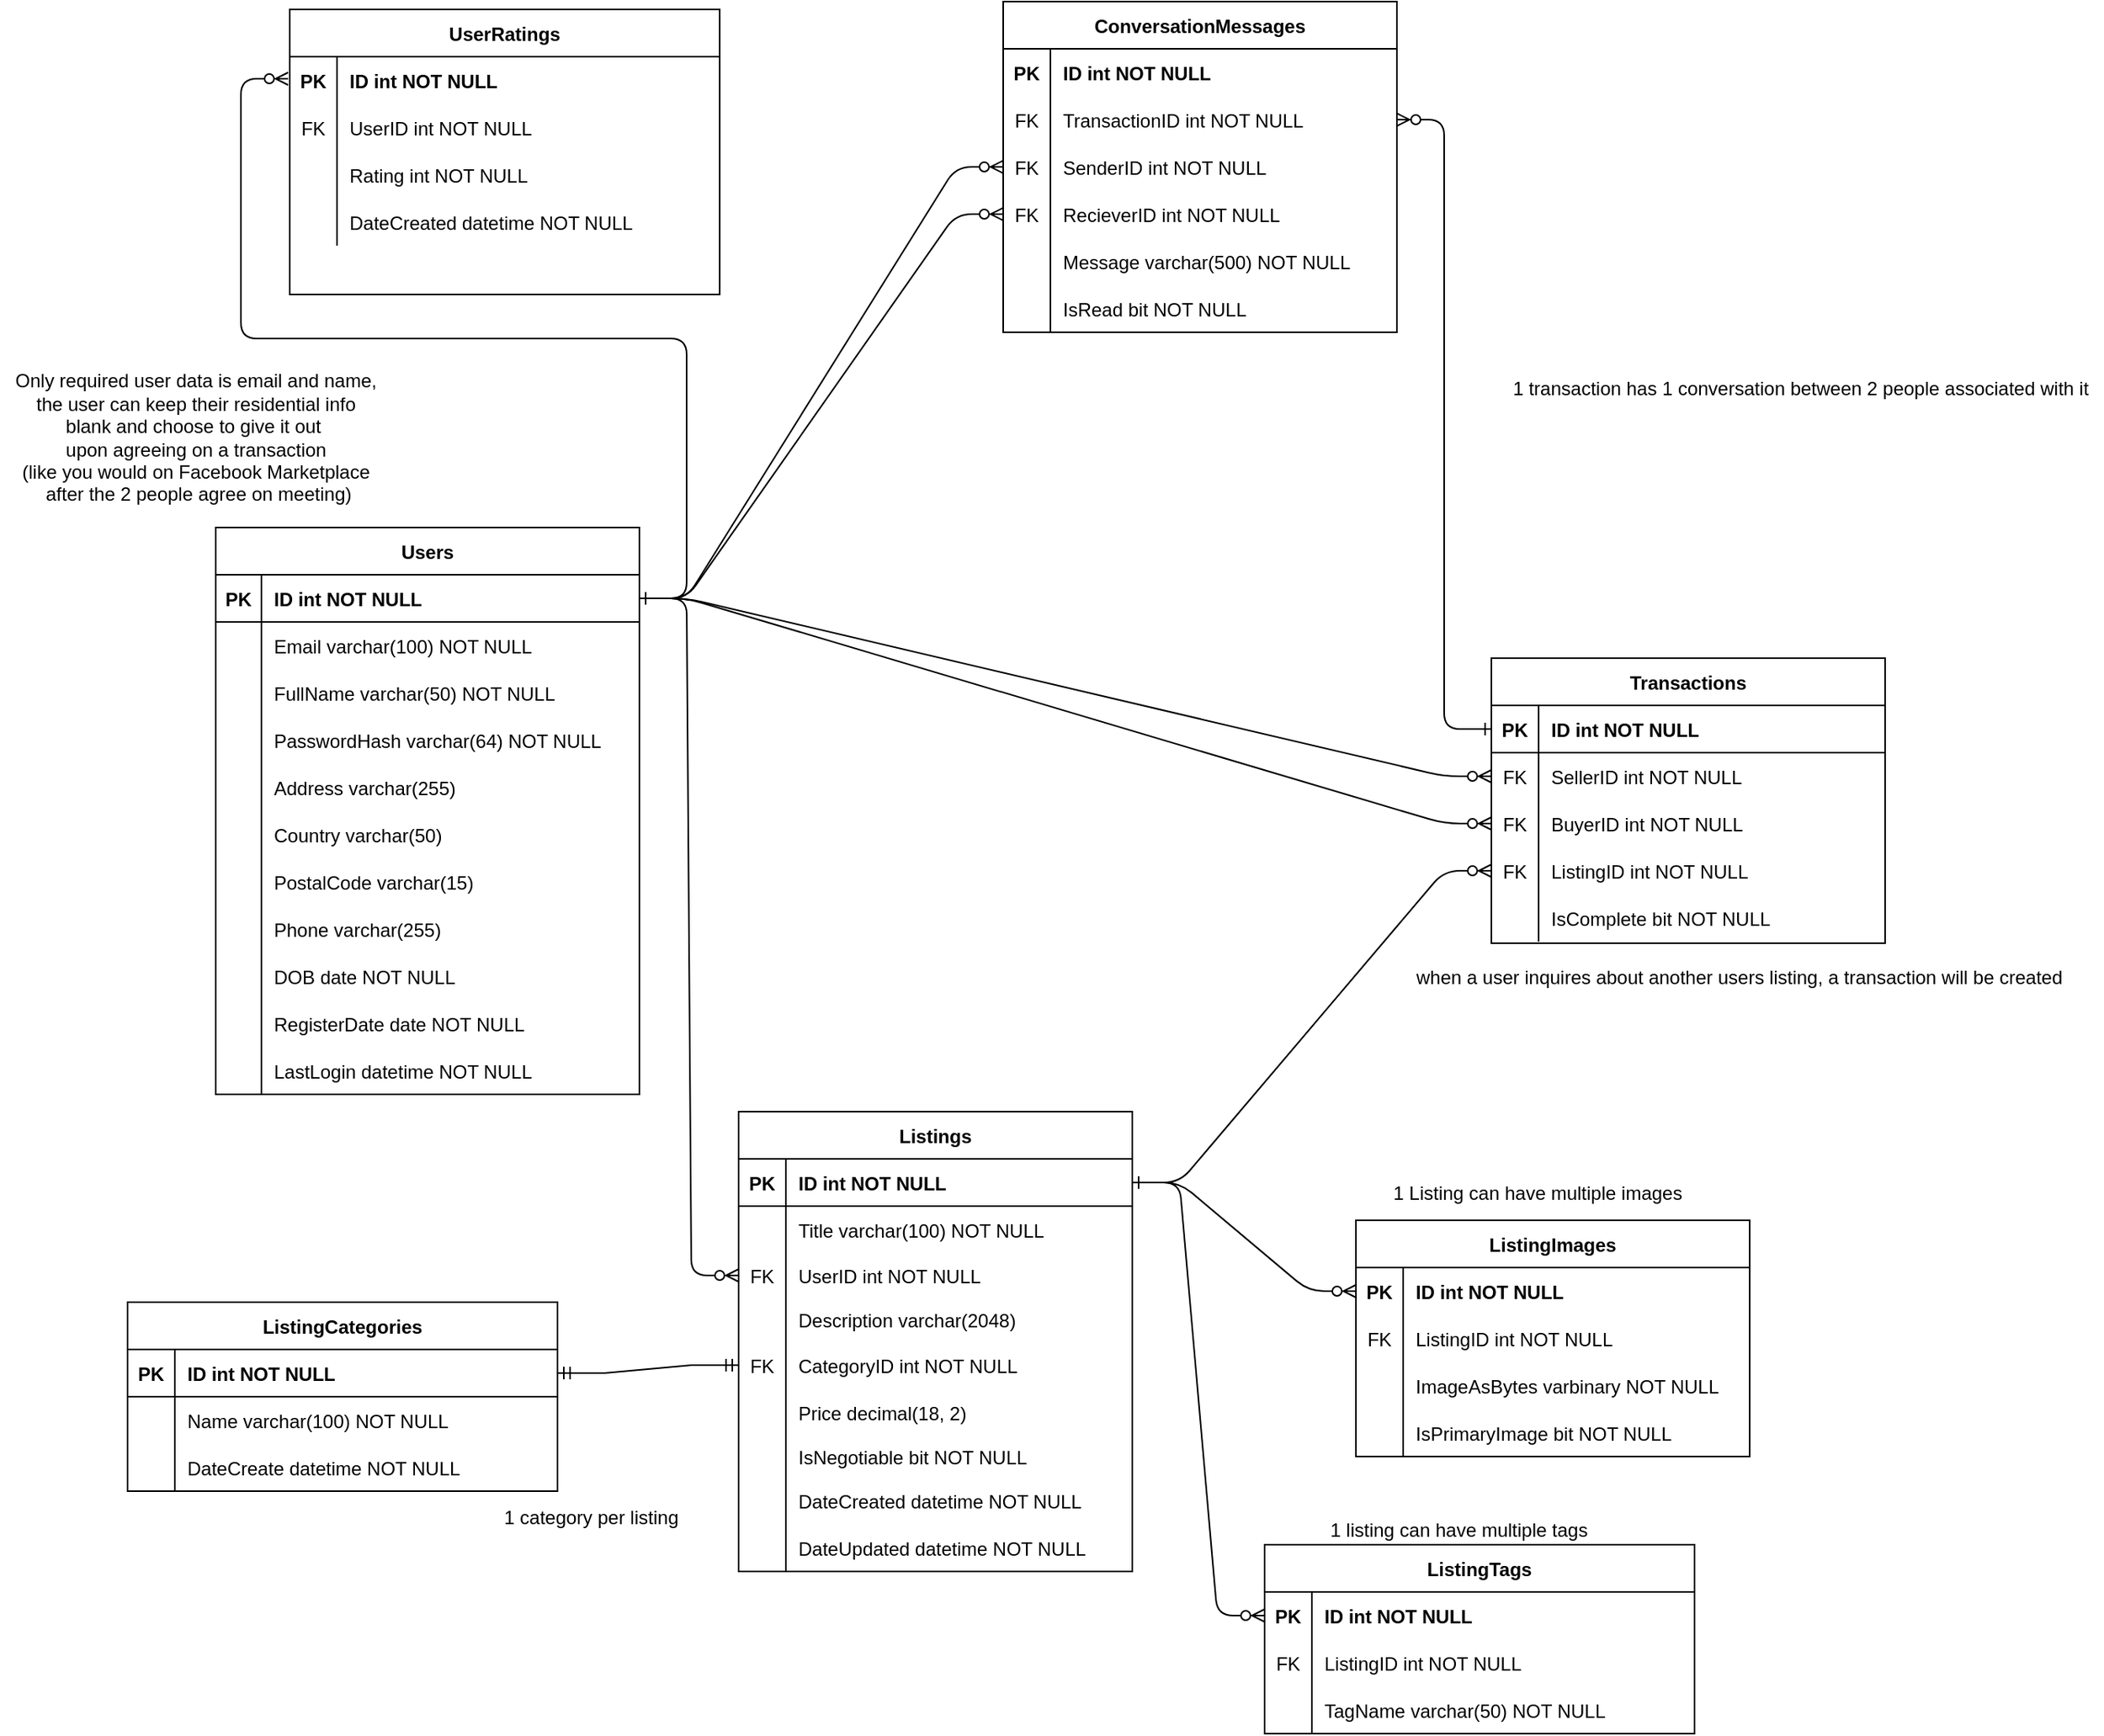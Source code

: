 <mxfile version="21.1.1" type="device">
  <diagram id="R2lEEEUBdFMjLlhIrx00" name="Page-1">
    <mxGraphModel dx="1674" dy="764" grid="0" gridSize="10" guides="1" tooltips="1" connect="1" arrows="1" fold="1" page="1" pageScale="1" pageWidth="850" pageHeight="1100" math="0" shadow="0" extFonts="Permanent Marker^https://fonts.googleapis.com/css?family=Permanent+Marker">
      <root>
        <mxCell id="0" />
        <mxCell id="1" parent="0" />
        <mxCell id="C-vyLk0tnHw3VtMMgP7b-1" value="" style="edgeStyle=entityRelationEdgeStyle;endArrow=ERzeroToMany;startArrow=ERone;endFill=1;startFill=0;" parent="1" source="C-vyLk0tnHw3VtMMgP7b-24" target="C-vyLk0tnHw3VtMMgP7b-6" edge="1">
          <mxGeometry width="100" height="100" relative="1" as="geometry">
            <mxPoint x="504" y="1037" as="sourcePoint" />
            <mxPoint x="604" y="937" as="targetPoint" />
          </mxGeometry>
        </mxCell>
        <mxCell id="C-vyLk0tnHw3VtMMgP7b-2" value="Transactions" style="shape=table;startSize=30;container=1;collapsible=1;childLayout=tableLayout;fixedRows=1;rowLines=0;fontStyle=1;align=center;resizeLast=1;" parent="1" vertex="1">
          <mxGeometry x="969" y="464" width="250" height="181" as="geometry" />
        </mxCell>
        <mxCell id="C-vyLk0tnHw3VtMMgP7b-3" value="" style="shape=partialRectangle;collapsible=0;dropTarget=0;pointerEvents=0;fillColor=none;points=[[0,0.5],[1,0.5]];portConstraint=eastwest;top=0;left=0;right=0;bottom=1;" parent="C-vyLk0tnHw3VtMMgP7b-2" vertex="1">
          <mxGeometry y="30" width="250" height="30" as="geometry" />
        </mxCell>
        <mxCell id="C-vyLk0tnHw3VtMMgP7b-4" value="PK" style="shape=partialRectangle;overflow=hidden;connectable=0;fillColor=none;top=0;left=0;bottom=0;right=0;fontStyle=1;" parent="C-vyLk0tnHw3VtMMgP7b-3" vertex="1">
          <mxGeometry width="30" height="30" as="geometry">
            <mxRectangle width="30" height="30" as="alternateBounds" />
          </mxGeometry>
        </mxCell>
        <mxCell id="C-vyLk0tnHw3VtMMgP7b-5" value="ID int NOT NULL " style="shape=partialRectangle;overflow=hidden;connectable=0;fillColor=none;top=0;left=0;bottom=0;right=0;align=left;spacingLeft=6;fontStyle=1;" parent="C-vyLk0tnHw3VtMMgP7b-3" vertex="1">
          <mxGeometry x="30" width="220" height="30" as="geometry">
            <mxRectangle width="220" height="30" as="alternateBounds" />
          </mxGeometry>
        </mxCell>
        <mxCell id="C-vyLk0tnHw3VtMMgP7b-6" value="" style="shape=partialRectangle;collapsible=0;dropTarget=0;pointerEvents=0;fillColor=none;points=[[0,0.5],[1,0.5]];portConstraint=eastwest;top=0;left=0;right=0;bottom=0;" parent="C-vyLk0tnHw3VtMMgP7b-2" vertex="1">
          <mxGeometry y="60" width="250" height="30" as="geometry" />
        </mxCell>
        <mxCell id="C-vyLk0tnHw3VtMMgP7b-7" value="FK" style="shape=partialRectangle;overflow=hidden;connectable=0;fillColor=none;top=0;left=0;bottom=0;right=0;" parent="C-vyLk0tnHw3VtMMgP7b-6" vertex="1">
          <mxGeometry width="30" height="30" as="geometry">
            <mxRectangle width="30" height="30" as="alternateBounds" />
          </mxGeometry>
        </mxCell>
        <mxCell id="C-vyLk0tnHw3VtMMgP7b-8" value="SellerID int NOT NULL" style="shape=partialRectangle;overflow=hidden;connectable=0;fillColor=none;top=0;left=0;bottom=0;right=0;align=left;spacingLeft=6;" parent="C-vyLk0tnHw3VtMMgP7b-6" vertex="1">
          <mxGeometry x="30" width="220" height="30" as="geometry">
            <mxRectangle width="220" height="30" as="alternateBounds" />
          </mxGeometry>
        </mxCell>
        <mxCell id="-Kpry1wdN5biu7CO5pH0-50" value="" style="shape=partialRectangle;collapsible=0;dropTarget=0;pointerEvents=0;fillColor=none;points=[[0,0.5],[1,0.5]];portConstraint=eastwest;top=0;left=0;right=0;bottom=0;" parent="C-vyLk0tnHw3VtMMgP7b-2" vertex="1">
          <mxGeometry y="90" width="250" height="30" as="geometry" />
        </mxCell>
        <mxCell id="-Kpry1wdN5biu7CO5pH0-51" value="FK" style="shape=partialRectangle;overflow=hidden;connectable=0;fillColor=none;top=0;left=0;bottom=0;right=0;" parent="-Kpry1wdN5biu7CO5pH0-50" vertex="1">
          <mxGeometry width="30" height="30" as="geometry">
            <mxRectangle width="30" height="30" as="alternateBounds" />
          </mxGeometry>
        </mxCell>
        <mxCell id="-Kpry1wdN5biu7CO5pH0-52" value="BuyerID int NOT NULL" style="shape=partialRectangle;overflow=hidden;connectable=0;fillColor=none;top=0;left=0;bottom=0;right=0;align=left;spacingLeft=6;" parent="-Kpry1wdN5biu7CO5pH0-50" vertex="1">
          <mxGeometry x="30" width="220" height="30" as="geometry">
            <mxRectangle width="220" height="30" as="alternateBounds" />
          </mxGeometry>
        </mxCell>
        <mxCell id="C-vyLk0tnHw3VtMMgP7b-9" value="" style="shape=partialRectangle;collapsible=0;dropTarget=0;pointerEvents=0;fillColor=none;points=[[0,0.5],[1,0.5]];portConstraint=eastwest;top=0;left=0;right=0;bottom=0;" parent="C-vyLk0tnHw3VtMMgP7b-2" vertex="1">
          <mxGeometry y="120" width="250" height="30" as="geometry" />
        </mxCell>
        <mxCell id="C-vyLk0tnHw3VtMMgP7b-10" value="FK" style="shape=partialRectangle;overflow=hidden;connectable=0;fillColor=none;top=0;left=0;bottom=0;right=0;" parent="C-vyLk0tnHw3VtMMgP7b-9" vertex="1">
          <mxGeometry width="30" height="30" as="geometry">
            <mxRectangle width="30" height="30" as="alternateBounds" />
          </mxGeometry>
        </mxCell>
        <mxCell id="C-vyLk0tnHw3VtMMgP7b-11" value="ListingID int NOT NULL" style="shape=partialRectangle;overflow=hidden;connectable=0;fillColor=none;top=0;left=0;bottom=0;right=0;align=left;spacingLeft=6;" parent="C-vyLk0tnHw3VtMMgP7b-9" vertex="1">
          <mxGeometry x="30" width="220" height="30" as="geometry">
            <mxRectangle width="220" height="30" as="alternateBounds" />
          </mxGeometry>
        </mxCell>
        <mxCell id="-Kpry1wdN5biu7CO5pH0-56" value="" style="shape=partialRectangle;collapsible=0;dropTarget=0;pointerEvents=0;fillColor=none;points=[[0,0.5],[1,0.5]];portConstraint=eastwest;top=0;left=0;right=0;bottom=0;" parent="C-vyLk0tnHw3VtMMgP7b-2" vertex="1">
          <mxGeometry y="150" width="250" height="30" as="geometry" />
        </mxCell>
        <mxCell id="-Kpry1wdN5biu7CO5pH0-57" value="" style="shape=partialRectangle;overflow=hidden;connectable=0;fillColor=none;top=0;left=0;bottom=0;right=0;" parent="-Kpry1wdN5biu7CO5pH0-56" vertex="1">
          <mxGeometry width="30" height="30" as="geometry">
            <mxRectangle width="30" height="30" as="alternateBounds" />
          </mxGeometry>
        </mxCell>
        <mxCell id="-Kpry1wdN5biu7CO5pH0-58" value="IsComplete bit NOT NULL" style="shape=partialRectangle;overflow=hidden;connectable=0;fillColor=none;top=0;left=0;bottom=0;right=0;align=left;spacingLeft=6;" parent="-Kpry1wdN5biu7CO5pH0-56" vertex="1">
          <mxGeometry x="30" width="220" height="30" as="geometry">
            <mxRectangle width="220" height="30" as="alternateBounds" />
          </mxGeometry>
        </mxCell>
        <mxCell id="C-vyLk0tnHw3VtMMgP7b-13" value="Listings" style="shape=table;startSize=30;container=1;collapsible=1;childLayout=tableLayout;fixedRows=1;rowLines=0;fontStyle=1;align=center;resizeLast=1;" parent="1" vertex="1">
          <mxGeometry x="491" y="752" width="250" height="292" as="geometry" />
        </mxCell>
        <mxCell id="C-vyLk0tnHw3VtMMgP7b-14" value="" style="shape=partialRectangle;collapsible=0;dropTarget=0;pointerEvents=0;fillColor=none;points=[[0,0.5],[1,0.5]];portConstraint=eastwest;top=0;left=0;right=0;bottom=1;" parent="C-vyLk0tnHw3VtMMgP7b-13" vertex="1">
          <mxGeometry y="30" width="250" height="30" as="geometry" />
        </mxCell>
        <mxCell id="C-vyLk0tnHw3VtMMgP7b-15" value="PK" style="shape=partialRectangle;overflow=hidden;connectable=0;fillColor=none;top=0;left=0;bottom=0;right=0;fontStyle=1;" parent="C-vyLk0tnHw3VtMMgP7b-14" vertex="1">
          <mxGeometry width="30" height="30" as="geometry">
            <mxRectangle width="30" height="30" as="alternateBounds" />
          </mxGeometry>
        </mxCell>
        <mxCell id="C-vyLk0tnHw3VtMMgP7b-16" value="ID int NOT NULL" style="shape=partialRectangle;overflow=hidden;connectable=0;fillColor=none;top=0;left=0;bottom=0;right=0;align=left;spacingLeft=6;fontStyle=1;" parent="C-vyLk0tnHw3VtMMgP7b-14" vertex="1">
          <mxGeometry x="30" width="220" height="30" as="geometry">
            <mxRectangle width="220" height="30" as="alternateBounds" />
          </mxGeometry>
        </mxCell>
        <mxCell id="C-vyLk0tnHw3VtMMgP7b-17" value="" style="shape=partialRectangle;collapsible=0;dropTarget=0;pointerEvents=0;fillColor=none;points=[[0,0.5],[1,0.5]];portConstraint=eastwest;top=0;left=0;right=0;bottom=0;" parent="C-vyLk0tnHw3VtMMgP7b-13" vertex="1">
          <mxGeometry y="60" width="250" height="30" as="geometry" />
        </mxCell>
        <mxCell id="C-vyLk0tnHw3VtMMgP7b-18" value="" style="shape=partialRectangle;overflow=hidden;connectable=0;fillColor=none;top=0;left=0;bottom=0;right=0;" parent="C-vyLk0tnHw3VtMMgP7b-17" vertex="1">
          <mxGeometry width="30" height="30" as="geometry">
            <mxRectangle width="30" height="30" as="alternateBounds" />
          </mxGeometry>
        </mxCell>
        <mxCell id="C-vyLk0tnHw3VtMMgP7b-19" value="Title varchar(100) NOT NULL" style="shape=partialRectangle;overflow=hidden;connectable=0;fillColor=none;top=0;left=0;bottom=0;right=0;align=left;spacingLeft=6;" parent="C-vyLk0tnHw3VtMMgP7b-17" vertex="1">
          <mxGeometry x="30" width="220" height="30" as="geometry">
            <mxRectangle width="220" height="30" as="alternateBounds" />
          </mxGeometry>
        </mxCell>
        <mxCell id="-Kpry1wdN5biu7CO5pH0-148" value="" style="shape=partialRectangle;collapsible=0;dropTarget=0;pointerEvents=0;fillColor=none;points=[[0,0.5],[1,0.5]];portConstraint=eastwest;top=0;left=0;right=0;bottom=0;" parent="C-vyLk0tnHw3VtMMgP7b-13" vertex="1">
          <mxGeometry y="90" width="250" height="28" as="geometry" />
        </mxCell>
        <mxCell id="-Kpry1wdN5biu7CO5pH0-149" value="FK" style="shape=partialRectangle;overflow=hidden;connectable=0;fillColor=none;top=0;left=0;bottom=0;right=0;" parent="-Kpry1wdN5biu7CO5pH0-148" vertex="1">
          <mxGeometry width="30" height="28" as="geometry">
            <mxRectangle width="30" height="28" as="alternateBounds" />
          </mxGeometry>
        </mxCell>
        <mxCell id="-Kpry1wdN5biu7CO5pH0-150" value="UserID int NOT NULL" style="shape=partialRectangle;overflow=hidden;connectable=0;fillColor=none;top=0;left=0;bottom=0;right=0;align=left;spacingLeft=6;" parent="-Kpry1wdN5biu7CO5pH0-148" vertex="1">
          <mxGeometry x="30" width="220" height="28" as="geometry">
            <mxRectangle width="220" height="28" as="alternateBounds" />
          </mxGeometry>
        </mxCell>
        <mxCell id="C-vyLk0tnHw3VtMMgP7b-20" value="" style="shape=partialRectangle;collapsible=0;dropTarget=0;pointerEvents=0;fillColor=none;points=[[0,0.5],[1,0.5]];portConstraint=eastwest;top=0;left=0;right=0;bottom=0;" parent="C-vyLk0tnHw3VtMMgP7b-13" vertex="1">
          <mxGeometry y="118" width="250" height="28" as="geometry" />
        </mxCell>
        <mxCell id="C-vyLk0tnHw3VtMMgP7b-21" value="" style="shape=partialRectangle;overflow=hidden;connectable=0;fillColor=none;top=0;left=0;bottom=0;right=0;" parent="C-vyLk0tnHw3VtMMgP7b-20" vertex="1">
          <mxGeometry width="30" height="28" as="geometry">
            <mxRectangle width="30" height="28" as="alternateBounds" />
          </mxGeometry>
        </mxCell>
        <mxCell id="C-vyLk0tnHw3VtMMgP7b-22" value="Description varchar(2048) " style="shape=partialRectangle;overflow=hidden;connectable=0;fillColor=none;top=0;left=0;bottom=0;right=0;align=left;spacingLeft=6;" parent="C-vyLk0tnHw3VtMMgP7b-20" vertex="1">
          <mxGeometry x="30" width="220" height="28" as="geometry">
            <mxRectangle width="220" height="28" as="alternateBounds" />
          </mxGeometry>
        </mxCell>
        <mxCell id="-Kpry1wdN5biu7CO5pH0-116" value="" style="shape=partialRectangle;collapsible=0;dropTarget=0;pointerEvents=0;fillColor=none;points=[[0,0.5],[1,0.5]];portConstraint=eastwest;top=0;left=0;right=0;bottom=0;" parent="C-vyLk0tnHw3VtMMgP7b-13" vertex="1">
          <mxGeometry y="146" width="250" height="30" as="geometry" />
        </mxCell>
        <mxCell id="-Kpry1wdN5biu7CO5pH0-117" value="FK" style="shape=partialRectangle;overflow=hidden;connectable=0;fillColor=none;top=0;left=0;bottom=0;right=0;" parent="-Kpry1wdN5biu7CO5pH0-116" vertex="1">
          <mxGeometry width="30" height="30" as="geometry">
            <mxRectangle width="30" height="30" as="alternateBounds" />
          </mxGeometry>
        </mxCell>
        <mxCell id="-Kpry1wdN5biu7CO5pH0-118" value="CategoryID int NOT NULL" style="shape=partialRectangle;overflow=hidden;connectable=0;fillColor=none;top=0;left=0;bottom=0;right=0;align=left;spacingLeft=6;" parent="-Kpry1wdN5biu7CO5pH0-116" vertex="1">
          <mxGeometry x="30" width="220" height="30" as="geometry">
            <mxRectangle width="220" height="30" as="alternateBounds" />
          </mxGeometry>
        </mxCell>
        <mxCell id="-Kpry1wdN5biu7CO5pH0-136" value="" style="shape=partialRectangle;collapsible=0;dropTarget=0;pointerEvents=0;fillColor=none;points=[[0,0.5],[1,0.5]];portConstraint=eastwest;top=0;left=0;right=0;bottom=0;" parent="C-vyLk0tnHw3VtMMgP7b-13" vertex="1">
          <mxGeometry y="176" width="250" height="30" as="geometry" />
        </mxCell>
        <mxCell id="-Kpry1wdN5biu7CO5pH0-137" value="" style="shape=partialRectangle;overflow=hidden;connectable=0;fillColor=none;top=0;left=0;bottom=0;right=0;" parent="-Kpry1wdN5biu7CO5pH0-136" vertex="1">
          <mxGeometry width="30" height="30" as="geometry">
            <mxRectangle width="30" height="30" as="alternateBounds" />
          </mxGeometry>
        </mxCell>
        <mxCell id="-Kpry1wdN5biu7CO5pH0-138" value="Price decimal(18, 2)" style="shape=partialRectangle;overflow=hidden;connectable=0;fillColor=none;top=0;left=0;bottom=0;right=0;align=left;spacingLeft=6;" parent="-Kpry1wdN5biu7CO5pH0-136" vertex="1">
          <mxGeometry x="30" width="220" height="30" as="geometry">
            <mxRectangle width="220" height="30" as="alternateBounds" />
          </mxGeometry>
        </mxCell>
        <mxCell id="-Kpry1wdN5biu7CO5pH0-139" value="" style="shape=partialRectangle;collapsible=0;dropTarget=0;pointerEvents=0;fillColor=none;points=[[0,0.5],[1,0.5]];portConstraint=eastwest;top=0;left=0;right=0;bottom=0;" parent="C-vyLk0tnHw3VtMMgP7b-13" vertex="1">
          <mxGeometry y="206" width="250" height="26" as="geometry" />
        </mxCell>
        <mxCell id="-Kpry1wdN5biu7CO5pH0-140" value="" style="shape=partialRectangle;overflow=hidden;connectable=0;fillColor=none;top=0;left=0;bottom=0;right=0;" parent="-Kpry1wdN5biu7CO5pH0-139" vertex="1">
          <mxGeometry width="30" height="26" as="geometry">
            <mxRectangle width="30" height="26" as="alternateBounds" />
          </mxGeometry>
        </mxCell>
        <mxCell id="-Kpry1wdN5biu7CO5pH0-141" value="IsNegotiable bit NOT NULL" style="shape=partialRectangle;overflow=hidden;connectable=0;fillColor=none;top=0;left=0;bottom=0;right=0;align=left;spacingLeft=6;" parent="-Kpry1wdN5biu7CO5pH0-139" vertex="1">
          <mxGeometry x="30" width="220" height="26" as="geometry">
            <mxRectangle width="220" height="26" as="alternateBounds" />
          </mxGeometry>
        </mxCell>
        <mxCell id="-Kpry1wdN5biu7CO5pH0-142" value="" style="shape=partialRectangle;collapsible=0;dropTarget=0;pointerEvents=0;fillColor=none;points=[[0,0.5],[1,0.5]];portConstraint=eastwest;top=0;left=0;right=0;bottom=0;" parent="C-vyLk0tnHw3VtMMgP7b-13" vertex="1">
          <mxGeometry y="232" width="250" height="30" as="geometry" />
        </mxCell>
        <mxCell id="-Kpry1wdN5biu7CO5pH0-143" value="" style="shape=partialRectangle;overflow=hidden;connectable=0;fillColor=none;top=0;left=0;bottom=0;right=0;" parent="-Kpry1wdN5biu7CO5pH0-142" vertex="1">
          <mxGeometry width="30" height="30" as="geometry">
            <mxRectangle width="30" height="30" as="alternateBounds" />
          </mxGeometry>
        </mxCell>
        <mxCell id="-Kpry1wdN5biu7CO5pH0-144" value="DateCreated datetime NOT NULL" style="shape=partialRectangle;overflow=hidden;connectable=0;fillColor=none;top=0;left=0;bottom=0;right=0;align=left;spacingLeft=6;" parent="-Kpry1wdN5biu7CO5pH0-142" vertex="1">
          <mxGeometry x="30" width="220" height="30" as="geometry">
            <mxRectangle width="220" height="30" as="alternateBounds" />
          </mxGeometry>
        </mxCell>
        <mxCell id="-Kpry1wdN5biu7CO5pH0-145" value="" style="shape=partialRectangle;collapsible=0;dropTarget=0;pointerEvents=0;fillColor=none;points=[[0,0.5],[1,0.5]];portConstraint=eastwest;top=0;left=0;right=0;bottom=0;" parent="C-vyLk0tnHw3VtMMgP7b-13" vertex="1">
          <mxGeometry y="262" width="250" height="30" as="geometry" />
        </mxCell>
        <mxCell id="-Kpry1wdN5biu7CO5pH0-146" value="" style="shape=partialRectangle;overflow=hidden;connectable=0;fillColor=none;top=0;left=0;bottom=0;right=0;" parent="-Kpry1wdN5biu7CO5pH0-145" vertex="1">
          <mxGeometry width="30" height="30" as="geometry">
            <mxRectangle width="30" height="30" as="alternateBounds" />
          </mxGeometry>
        </mxCell>
        <mxCell id="-Kpry1wdN5biu7CO5pH0-147" value="DateUpdated datetime NOT NULL" style="shape=partialRectangle;overflow=hidden;connectable=0;fillColor=none;top=0;left=0;bottom=0;right=0;align=left;spacingLeft=6;" parent="-Kpry1wdN5biu7CO5pH0-145" vertex="1">
          <mxGeometry x="30" width="220" height="30" as="geometry">
            <mxRectangle width="220" height="30" as="alternateBounds" />
          </mxGeometry>
        </mxCell>
        <mxCell id="C-vyLk0tnHw3VtMMgP7b-23" value="Users" style="shape=table;startSize=30;container=1;collapsible=1;childLayout=tableLayout;fixedRows=1;rowLines=0;fontStyle=1;align=center;resizeLast=1;" parent="1" vertex="1">
          <mxGeometry x="159" y="381" width="269" height="360" as="geometry" />
        </mxCell>
        <mxCell id="C-vyLk0tnHw3VtMMgP7b-24" value="" style="shape=partialRectangle;collapsible=0;dropTarget=0;pointerEvents=0;fillColor=none;points=[[0,0.5],[1,0.5]];portConstraint=eastwest;top=0;left=0;right=0;bottom=1;" parent="C-vyLk0tnHw3VtMMgP7b-23" vertex="1">
          <mxGeometry y="30" width="269" height="30" as="geometry" />
        </mxCell>
        <mxCell id="C-vyLk0tnHw3VtMMgP7b-25" value="PK" style="shape=partialRectangle;overflow=hidden;connectable=0;fillColor=none;top=0;left=0;bottom=0;right=0;fontStyle=1;" parent="C-vyLk0tnHw3VtMMgP7b-24" vertex="1">
          <mxGeometry width="29" height="30" as="geometry">
            <mxRectangle width="29" height="30" as="alternateBounds" />
          </mxGeometry>
        </mxCell>
        <mxCell id="C-vyLk0tnHw3VtMMgP7b-26" value="ID int NOT NULL " style="shape=partialRectangle;overflow=hidden;connectable=0;fillColor=none;top=0;left=0;bottom=0;right=0;align=left;spacingLeft=6;fontStyle=1;" parent="C-vyLk0tnHw3VtMMgP7b-24" vertex="1">
          <mxGeometry x="29" width="240" height="30" as="geometry">
            <mxRectangle width="240" height="30" as="alternateBounds" />
          </mxGeometry>
        </mxCell>
        <mxCell id="C-vyLk0tnHw3VtMMgP7b-27" value="" style="shape=partialRectangle;collapsible=0;dropTarget=0;pointerEvents=0;fillColor=none;points=[[0,0.5],[1,0.5]];portConstraint=eastwest;top=0;left=0;right=0;bottom=0;" parent="C-vyLk0tnHw3VtMMgP7b-23" vertex="1">
          <mxGeometry y="60" width="269" height="30" as="geometry" />
        </mxCell>
        <mxCell id="C-vyLk0tnHw3VtMMgP7b-28" value="" style="shape=partialRectangle;overflow=hidden;connectable=0;fillColor=none;top=0;left=0;bottom=0;right=0;" parent="C-vyLk0tnHw3VtMMgP7b-27" vertex="1">
          <mxGeometry width="29" height="30" as="geometry">
            <mxRectangle width="29" height="30" as="alternateBounds" />
          </mxGeometry>
        </mxCell>
        <mxCell id="C-vyLk0tnHw3VtMMgP7b-29" value="Email varchar(100) NOT NULL" style="shape=partialRectangle;overflow=hidden;connectable=0;fillColor=none;top=0;left=0;bottom=0;right=0;align=left;spacingLeft=6;" parent="C-vyLk0tnHw3VtMMgP7b-27" vertex="1">
          <mxGeometry x="29" width="240" height="30" as="geometry">
            <mxRectangle width="240" height="30" as="alternateBounds" />
          </mxGeometry>
        </mxCell>
        <mxCell id="-Kpry1wdN5biu7CO5pH0-21" value="" style="shape=partialRectangle;collapsible=0;dropTarget=0;pointerEvents=0;fillColor=none;points=[[0,0.5],[1,0.5]];portConstraint=eastwest;top=0;left=0;right=0;bottom=0;" parent="C-vyLk0tnHw3VtMMgP7b-23" vertex="1">
          <mxGeometry y="90" width="269" height="30" as="geometry" />
        </mxCell>
        <mxCell id="-Kpry1wdN5biu7CO5pH0-22" value="" style="shape=partialRectangle;overflow=hidden;connectable=0;fillColor=none;top=0;left=0;bottom=0;right=0;" parent="-Kpry1wdN5biu7CO5pH0-21" vertex="1">
          <mxGeometry width="29" height="30" as="geometry">
            <mxRectangle width="29" height="30" as="alternateBounds" />
          </mxGeometry>
        </mxCell>
        <mxCell id="-Kpry1wdN5biu7CO5pH0-23" value="FullName varchar(50) NOT NULL" style="shape=partialRectangle;overflow=hidden;connectable=0;fillColor=none;top=0;left=0;bottom=0;right=0;align=left;spacingLeft=6;" parent="-Kpry1wdN5biu7CO5pH0-21" vertex="1">
          <mxGeometry x="29" width="240" height="30" as="geometry">
            <mxRectangle width="240" height="30" as="alternateBounds" />
          </mxGeometry>
        </mxCell>
        <mxCell id="-Kpry1wdN5biu7CO5pH0-159" value="" style="shape=partialRectangle;collapsible=0;dropTarget=0;pointerEvents=0;fillColor=none;points=[[0,0.5],[1,0.5]];portConstraint=eastwest;top=0;left=0;right=0;bottom=0;" parent="C-vyLk0tnHw3VtMMgP7b-23" vertex="1">
          <mxGeometry y="120" width="269" height="30" as="geometry" />
        </mxCell>
        <mxCell id="-Kpry1wdN5biu7CO5pH0-160" value="" style="shape=partialRectangle;overflow=hidden;connectable=0;fillColor=none;top=0;left=0;bottom=0;right=0;" parent="-Kpry1wdN5biu7CO5pH0-159" vertex="1">
          <mxGeometry width="29" height="30" as="geometry">
            <mxRectangle width="29" height="30" as="alternateBounds" />
          </mxGeometry>
        </mxCell>
        <mxCell id="-Kpry1wdN5biu7CO5pH0-161" value="PasswordHash varchar(64) NOT NULL" style="shape=partialRectangle;overflow=hidden;connectable=0;fillColor=none;top=0;left=0;bottom=0;right=0;align=left;spacingLeft=6;" parent="-Kpry1wdN5biu7CO5pH0-159" vertex="1">
          <mxGeometry x="29" width="240" height="30" as="geometry">
            <mxRectangle width="240" height="30" as="alternateBounds" />
          </mxGeometry>
        </mxCell>
        <mxCell id="-Kpry1wdN5biu7CO5pH0-40" value="" style="shape=partialRectangle;collapsible=0;dropTarget=0;pointerEvents=0;fillColor=none;points=[[0,0.5],[1,0.5]];portConstraint=eastwest;top=0;left=0;right=0;bottom=0;" parent="C-vyLk0tnHw3VtMMgP7b-23" vertex="1">
          <mxGeometry y="150" width="269" height="30" as="geometry" />
        </mxCell>
        <mxCell id="-Kpry1wdN5biu7CO5pH0-41" value="" style="shape=partialRectangle;overflow=hidden;connectable=0;fillColor=none;top=0;left=0;bottom=0;right=0;" parent="-Kpry1wdN5biu7CO5pH0-40" vertex="1">
          <mxGeometry width="29" height="30" as="geometry">
            <mxRectangle width="29" height="30" as="alternateBounds" />
          </mxGeometry>
        </mxCell>
        <mxCell id="-Kpry1wdN5biu7CO5pH0-42" value="Address varchar(255)" style="shape=partialRectangle;overflow=hidden;connectable=0;fillColor=none;top=0;left=0;bottom=0;right=0;align=left;spacingLeft=6;fontStyle=0" parent="-Kpry1wdN5biu7CO5pH0-40" vertex="1">
          <mxGeometry x="29" width="240" height="30" as="geometry">
            <mxRectangle width="240" height="30" as="alternateBounds" />
          </mxGeometry>
        </mxCell>
        <mxCell id="-Kpry1wdN5biu7CO5pH0-98" value="" style="shape=partialRectangle;collapsible=0;dropTarget=0;pointerEvents=0;fillColor=none;points=[[0,0.5],[1,0.5]];portConstraint=eastwest;top=0;left=0;right=0;bottom=0;" parent="C-vyLk0tnHw3VtMMgP7b-23" vertex="1">
          <mxGeometry y="180" width="269" height="30" as="geometry" />
        </mxCell>
        <mxCell id="-Kpry1wdN5biu7CO5pH0-99" value="" style="shape=partialRectangle;overflow=hidden;connectable=0;fillColor=none;top=0;left=0;bottom=0;right=0;" parent="-Kpry1wdN5biu7CO5pH0-98" vertex="1">
          <mxGeometry width="29" height="30" as="geometry">
            <mxRectangle width="29" height="30" as="alternateBounds" />
          </mxGeometry>
        </mxCell>
        <mxCell id="-Kpry1wdN5biu7CO5pH0-100" value="Country varchar(50)" style="shape=partialRectangle;overflow=hidden;connectable=0;fillColor=none;top=0;left=0;bottom=0;right=0;align=left;spacingLeft=6;fontStyle=0" parent="-Kpry1wdN5biu7CO5pH0-98" vertex="1">
          <mxGeometry x="29" width="240" height="30" as="geometry">
            <mxRectangle width="240" height="30" as="alternateBounds" />
          </mxGeometry>
        </mxCell>
        <mxCell id="-Kpry1wdN5biu7CO5pH0-95" value="" style="shape=partialRectangle;collapsible=0;dropTarget=0;pointerEvents=0;fillColor=none;points=[[0,0.5],[1,0.5]];portConstraint=eastwest;top=0;left=0;right=0;bottom=0;" parent="C-vyLk0tnHw3VtMMgP7b-23" vertex="1">
          <mxGeometry y="210" width="269" height="30" as="geometry" />
        </mxCell>
        <mxCell id="-Kpry1wdN5biu7CO5pH0-96" value="" style="shape=partialRectangle;overflow=hidden;connectable=0;fillColor=none;top=0;left=0;bottom=0;right=0;" parent="-Kpry1wdN5biu7CO5pH0-95" vertex="1">
          <mxGeometry width="29" height="30" as="geometry">
            <mxRectangle width="29" height="30" as="alternateBounds" />
          </mxGeometry>
        </mxCell>
        <mxCell id="-Kpry1wdN5biu7CO5pH0-97" value="PostalCode varchar(15)" style="shape=partialRectangle;overflow=hidden;connectable=0;fillColor=none;top=0;left=0;bottom=0;right=0;align=left;spacingLeft=6;fontStyle=0" parent="-Kpry1wdN5biu7CO5pH0-95" vertex="1">
          <mxGeometry x="29" width="240" height="30" as="geometry">
            <mxRectangle width="240" height="30" as="alternateBounds" />
          </mxGeometry>
        </mxCell>
        <mxCell id="-Kpry1wdN5biu7CO5pH0-46" value="" style="shape=partialRectangle;collapsible=0;dropTarget=0;pointerEvents=0;fillColor=none;points=[[0,0.5],[1,0.5]];portConstraint=eastwest;top=0;left=0;right=0;bottom=0;" parent="C-vyLk0tnHw3VtMMgP7b-23" vertex="1">
          <mxGeometry y="240" width="269" height="30" as="geometry" />
        </mxCell>
        <mxCell id="-Kpry1wdN5biu7CO5pH0-47" value="" style="shape=partialRectangle;overflow=hidden;connectable=0;fillColor=none;top=0;left=0;bottom=0;right=0;" parent="-Kpry1wdN5biu7CO5pH0-46" vertex="1">
          <mxGeometry width="29" height="30" as="geometry">
            <mxRectangle width="29" height="30" as="alternateBounds" />
          </mxGeometry>
        </mxCell>
        <mxCell id="-Kpry1wdN5biu7CO5pH0-48" value="Phone varchar(255) " style="shape=partialRectangle;overflow=hidden;connectable=0;fillColor=none;top=0;left=0;bottom=0;right=0;align=left;spacingLeft=6;" parent="-Kpry1wdN5biu7CO5pH0-46" vertex="1">
          <mxGeometry x="29" width="240" height="30" as="geometry">
            <mxRectangle width="240" height="30" as="alternateBounds" />
          </mxGeometry>
        </mxCell>
        <mxCell id="-Kpry1wdN5biu7CO5pH0-37" value="" style="shape=partialRectangle;collapsible=0;dropTarget=0;pointerEvents=0;fillColor=none;points=[[0,0.5],[1,0.5]];portConstraint=eastwest;top=0;left=0;right=0;bottom=0;" parent="C-vyLk0tnHw3VtMMgP7b-23" vertex="1">
          <mxGeometry y="270" width="269" height="30" as="geometry" />
        </mxCell>
        <mxCell id="-Kpry1wdN5biu7CO5pH0-38" value="" style="shape=partialRectangle;overflow=hidden;connectable=0;fillColor=none;top=0;left=0;bottom=0;right=0;" parent="-Kpry1wdN5biu7CO5pH0-37" vertex="1">
          <mxGeometry width="29" height="30" as="geometry">
            <mxRectangle width="29" height="30" as="alternateBounds" />
          </mxGeometry>
        </mxCell>
        <mxCell id="-Kpry1wdN5biu7CO5pH0-39" value="DOB date NOT NULL" style="shape=partialRectangle;overflow=hidden;connectable=0;fillColor=none;top=0;left=0;bottom=0;right=0;align=left;spacingLeft=6;" parent="-Kpry1wdN5biu7CO5pH0-37" vertex="1">
          <mxGeometry x="29" width="240" height="30" as="geometry">
            <mxRectangle width="240" height="30" as="alternateBounds" />
          </mxGeometry>
        </mxCell>
        <mxCell id="-Kpry1wdN5biu7CO5pH0-43" value="" style="shape=partialRectangle;collapsible=0;dropTarget=0;pointerEvents=0;fillColor=none;points=[[0,0.5],[1,0.5]];portConstraint=eastwest;top=0;left=0;right=0;bottom=0;" parent="C-vyLk0tnHw3VtMMgP7b-23" vertex="1">
          <mxGeometry y="300" width="269" height="30" as="geometry" />
        </mxCell>
        <mxCell id="-Kpry1wdN5biu7CO5pH0-44" value="" style="shape=partialRectangle;overflow=hidden;connectable=0;fillColor=none;top=0;left=0;bottom=0;right=0;" parent="-Kpry1wdN5biu7CO5pH0-43" vertex="1">
          <mxGeometry width="29" height="30" as="geometry">
            <mxRectangle width="29" height="30" as="alternateBounds" />
          </mxGeometry>
        </mxCell>
        <mxCell id="-Kpry1wdN5biu7CO5pH0-45" value="RegisterDate date NOT NULL" style="shape=partialRectangle;overflow=hidden;connectable=0;fillColor=none;top=0;left=0;bottom=0;right=0;align=left;spacingLeft=6;" parent="-Kpry1wdN5biu7CO5pH0-43" vertex="1">
          <mxGeometry x="29" width="240" height="30" as="geometry">
            <mxRectangle width="240" height="30" as="alternateBounds" />
          </mxGeometry>
        </mxCell>
        <mxCell id="-Kpry1wdN5biu7CO5pH0-88" value="" style="shape=partialRectangle;collapsible=0;dropTarget=0;pointerEvents=0;fillColor=none;points=[[0,0.5],[1,0.5]];portConstraint=eastwest;top=0;left=0;right=0;bottom=0;" parent="C-vyLk0tnHw3VtMMgP7b-23" vertex="1">
          <mxGeometry y="330" width="269" height="30" as="geometry" />
        </mxCell>
        <mxCell id="-Kpry1wdN5biu7CO5pH0-89" value="" style="shape=partialRectangle;overflow=hidden;connectable=0;fillColor=none;top=0;left=0;bottom=0;right=0;" parent="-Kpry1wdN5biu7CO5pH0-88" vertex="1">
          <mxGeometry width="29" height="30" as="geometry">
            <mxRectangle width="29" height="30" as="alternateBounds" />
          </mxGeometry>
        </mxCell>
        <mxCell id="-Kpry1wdN5biu7CO5pH0-90" value="LastLogin datetime NOT NULL" style="shape=partialRectangle;overflow=hidden;connectable=0;fillColor=none;top=0;left=0;bottom=0;right=0;align=left;spacingLeft=6;" parent="-Kpry1wdN5biu7CO5pH0-88" vertex="1">
          <mxGeometry x="29" width="240" height="30" as="geometry">
            <mxRectangle width="240" height="30" as="alternateBounds" />
          </mxGeometry>
        </mxCell>
        <mxCell id="-Kpry1wdN5biu7CO5pH0-53" value="" style="edgeStyle=entityRelationEdgeStyle;endArrow=ERzeroToMany;startArrow=ERone;endFill=1;startFill=0;exitX=1;exitY=0.5;exitDx=0;exitDy=0;" parent="1" source="C-vyLk0tnHw3VtMMgP7b-24" target="-Kpry1wdN5biu7CO5pH0-50" edge="1">
          <mxGeometry width="100" height="100" relative="1" as="geometry">
            <mxPoint x="565" y="492" as="sourcePoint" />
            <mxPoint x="624" y="602" as="targetPoint" />
          </mxGeometry>
        </mxCell>
        <mxCell id="-Kpry1wdN5biu7CO5pH0-59" value="" style="edgeStyle=entityRelationEdgeStyle;endArrow=ERzeroToMany;startArrow=ERone;endFill=1;startFill=0;exitX=1;exitY=0.5;exitDx=0;exitDy=0;entryX=0;entryY=0.5;entryDx=0;entryDy=0;" parent="1" source="C-vyLk0tnHw3VtMMgP7b-14" target="C-vyLk0tnHw3VtMMgP7b-9" edge="1">
          <mxGeometry width="100" height="100" relative="1" as="geometry">
            <mxPoint x="478" y="410" as="sourcePoint" />
            <mxPoint x="869" y="455" as="targetPoint" />
          </mxGeometry>
        </mxCell>
        <mxCell id="-Kpry1wdN5biu7CO5pH0-60" value="ListingImages" style="shape=table;startSize=30;container=1;collapsible=1;childLayout=tableLayout;fixedRows=1;rowLines=0;fontStyle=1;align=center;resizeLast=1;" parent="1" vertex="1">
          <mxGeometry x="883" y="821" width="250" height="150" as="geometry" />
        </mxCell>
        <mxCell id="-Kpry1wdN5biu7CO5pH0-64" value="" style="shape=partialRectangle;collapsible=0;dropTarget=0;pointerEvents=0;fillColor=none;points=[[0,0.5],[1,0.5]];portConstraint=eastwest;top=0;left=0;right=0;bottom=0;" parent="-Kpry1wdN5biu7CO5pH0-60" vertex="1">
          <mxGeometry y="30" width="250" height="30" as="geometry" />
        </mxCell>
        <mxCell id="-Kpry1wdN5biu7CO5pH0-65" value="PK" style="shape=partialRectangle;overflow=hidden;connectable=0;fillColor=none;top=0;left=0;bottom=0;right=0;fontStyle=1" parent="-Kpry1wdN5biu7CO5pH0-64" vertex="1">
          <mxGeometry width="30" height="30" as="geometry">
            <mxRectangle width="30" height="30" as="alternateBounds" />
          </mxGeometry>
        </mxCell>
        <mxCell id="-Kpry1wdN5biu7CO5pH0-66" value="ID int NOT NULL" style="shape=partialRectangle;overflow=hidden;connectable=0;fillColor=none;top=0;left=0;bottom=0;right=0;align=left;spacingLeft=6;fontStyle=1" parent="-Kpry1wdN5biu7CO5pH0-64" vertex="1">
          <mxGeometry x="30" width="220" height="30" as="geometry">
            <mxRectangle width="220" height="30" as="alternateBounds" />
          </mxGeometry>
        </mxCell>
        <mxCell id="H-C6pZfEJFuo70ssRF5X-11" value="" style="shape=partialRectangle;collapsible=0;dropTarget=0;pointerEvents=0;fillColor=none;points=[[0,0.5],[1,0.5]];portConstraint=eastwest;top=0;left=0;right=0;bottom=0;" parent="-Kpry1wdN5biu7CO5pH0-60" vertex="1">
          <mxGeometry y="60" width="250" height="30" as="geometry" />
        </mxCell>
        <mxCell id="H-C6pZfEJFuo70ssRF5X-12" value="FK" style="shape=partialRectangle;overflow=hidden;connectable=0;fillColor=none;top=0;left=0;bottom=0;right=0;" parent="H-C6pZfEJFuo70ssRF5X-11" vertex="1">
          <mxGeometry width="30" height="30" as="geometry">
            <mxRectangle width="30" height="30" as="alternateBounds" />
          </mxGeometry>
        </mxCell>
        <mxCell id="H-C6pZfEJFuo70ssRF5X-13" value="ListingID int NOT NULL" style="shape=partialRectangle;overflow=hidden;connectable=0;fillColor=none;top=0;left=0;bottom=0;right=0;align=left;spacingLeft=6;" parent="H-C6pZfEJFuo70ssRF5X-11" vertex="1">
          <mxGeometry x="30" width="220" height="30" as="geometry">
            <mxRectangle width="220" height="30" as="alternateBounds" />
          </mxGeometry>
        </mxCell>
        <mxCell id="-Kpry1wdN5biu7CO5pH0-67" value="" style="shape=partialRectangle;collapsible=0;dropTarget=0;pointerEvents=0;fillColor=none;points=[[0,0.5],[1,0.5]];portConstraint=eastwest;top=0;left=0;right=0;bottom=0;" parent="-Kpry1wdN5biu7CO5pH0-60" vertex="1">
          <mxGeometry y="90" width="250" height="30" as="geometry" />
        </mxCell>
        <mxCell id="-Kpry1wdN5biu7CO5pH0-68" value="" style="shape=partialRectangle;overflow=hidden;connectable=0;fillColor=none;top=0;left=0;bottom=0;right=0;" parent="-Kpry1wdN5biu7CO5pH0-67" vertex="1">
          <mxGeometry width="30" height="30" as="geometry">
            <mxRectangle width="30" height="30" as="alternateBounds" />
          </mxGeometry>
        </mxCell>
        <mxCell id="-Kpry1wdN5biu7CO5pH0-69" value="ImageAsBytes varbinary NOT NULL" style="shape=partialRectangle;overflow=hidden;connectable=0;fillColor=none;top=0;left=0;bottom=0;right=0;align=left;spacingLeft=6;" parent="-Kpry1wdN5biu7CO5pH0-67" vertex="1">
          <mxGeometry x="30" width="220" height="30" as="geometry">
            <mxRectangle width="220" height="30" as="alternateBounds" />
          </mxGeometry>
        </mxCell>
        <mxCell id="-Kpry1wdN5biu7CO5pH0-92" value="" style="shape=partialRectangle;collapsible=0;dropTarget=0;pointerEvents=0;fillColor=none;points=[[0,0.5],[1,0.5]];portConstraint=eastwest;top=0;left=0;right=0;bottom=0;" parent="-Kpry1wdN5biu7CO5pH0-60" vertex="1">
          <mxGeometry y="120" width="250" height="30" as="geometry" />
        </mxCell>
        <mxCell id="-Kpry1wdN5biu7CO5pH0-93" value="                " style="shape=partialRectangle;overflow=hidden;connectable=0;fillColor=none;top=0;left=0;bottom=0;right=0;" parent="-Kpry1wdN5biu7CO5pH0-92" vertex="1">
          <mxGeometry width="30" height="30" as="geometry">
            <mxRectangle width="30" height="30" as="alternateBounds" />
          </mxGeometry>
        </mxCell>
        <mxCell id="-Kpry1wdN5biu7CO5pH0-94" value="IsPrimaryImage bit NOT NULL" style="shape=partialRectangle;overflow=hidden;connectable=0;fillColor=none;top=0;left=0;bottom=0;right=0;align=left;spacingLeft=6;" parent="-Kpry1wdN5biu7CO5pH0-92" vertex="1">
          <mxGeometry x="30" width="220" height="30" as="geometry">
            <mxRectangle width="220" height="30" as="alternateBounds" />
          </mxGeometry>
        </mxCell>
        <mxCell id="-Kpry1wdN5biu7CO5pH0-70" value="" style="edgeStyle=entityRelationEdgeStyle;endArrow=ERzeroToMany;startArrow=ERone;endFill=1;startFill=0;entryX=0;entryY=0.5;entryDx=0;entryDy=0;" parent="1" source="C-vyLk0tnHw3VtMMgP7b-14" target="-Kpry1wdN5biu7CO5pH0-64" edge="1">
          <mxGeometry width="100" height="100" relative="1" as="geometry">
            <mxPoint x="782" y="698" as="sourcePoint" />
            <mxPoint x="869" y="485" as="targetPoint" />
          </mxGeometry>
        </mxCell>
        <mxCell id="-Kpry1wdN5biu7CO5pH0-71" value="ConversationMessages" style="shape=table;startSize=30;container=1;collapsible=1;childLayout=tableLayout;fixedRows=1;rowLines=0;fontStyle=1;align=center;resizeLast=1;" parent="1" vertex="1">
          <mxGeometry x="659" y="47" width="250" height="210" as="geometry" />
        </mxCell>
        <mxCell id="H-C6pZfEJFuo70ssRF5X-17" value="" style="shape=partialRectangle;collapsible=0;dropTarget=0;pointerEvents=0;fillColor=none;points=[[0,0.5],[1,0.5]];portConstraint=eastwest;top=0;left=0;right=0;bottom=0;" parent="-Kpry1wdN5biu7CO5pH0-71" vertex="1">
          <mxGeometry y="30" width="250" height="30" as="geometry" />
        </mxCell>
        <mxCell id="H-C6pZfEJFuo70ssRF5X-18" value="PK" style="shape=partialRectangle;overflow=hidden;connectable=0;fillColor=none;top=0;left=0;bottom=0;right=0;fontStyle=1" parent="H-C6pZfEJFuo70ssRF5X-17" vertex="1">
          <mxGeometry width="30" height="30" as="geometry">
            <mxRectangle width="30" height="30" as="alternateBounds" />
          </mxGeometry>
        </mxCell>
        <mxCell id="H-C6pZfEJFuo70ssRF5X-19" value="ID int NOT NULL" style="shape=partialRectangle;overflow=hidden;connectable=0;fillColor=none;top=0;left=0;bottom=0;right=0;align=left;spacingLeft=6;fontStyle=1" parent="H-C6pZfEJFuo70ssRF5X-17" vertex="1">
          <mxGeometry x="30" width="220" height="30" as="geometry">
            <mxRectangle width="220" height="30" as="alternateBounds" />
          </mxGeometry>
        </mxCell>
        <mxCell id="-Kpry1wdN5biu7CO5pH0-75" value="" style="shape=partialRectangle;collapsible=0;dropTarget=0;pointerEvents=0;fillColor=none;points=[[0,0.5],[1,0.5]];portConstraint=eastwest;top=0;left=0;right=0;bottom=0;" parent="-Kpry1wdN5biu7CO5pH0-71" vertex="1">
          <mxGeometry y="60" width="250" height="30" as="geometry" />
        </mxCell>
        <mxCell id="-Kpry1wdN5biu7CO5pH0-76" value="FK" style="shape=partialRectangle;overflow=hidden;connectable=0;fillColor=none;top=0;left=0;bottom=0;right=0;" parent="-Kpry1wdN5biu7CO5pH0-75" vertex="1">
          <mxGeometry width="30" height="30" as="geometry">
            <mxRectangle width="30" height="30" as="alternateBounds" />
          </mxGeometry>
        </mxCell>
        <mxCell id="-Kpry1wdN5biu7CO5pH0-77" value="TransactionID int NOT NULL" style="shape=partialRectangle;overflow=hidden;connectable=0;fillColor=none;top=0;left=0;bottom=0;right=0;align=left;spacingLeft=6;" parent="-Kpry1wdN5biu7CO5pH0-75" vertex="1">
          <mxGeometry x="30" width="220" height="30" as="geometry">
            <mxRectangle width="220" height="30" as="alternateBounds" />
          </mxGeometry>
        </mxCell>
        <mxCell id="-Kpry1wdN5biu7CO5pH0-78" value="" style="shape=partialRectangle;collapsible=0;dropTarget=0;pointerEvents=0;fillColor=none;points=[[0,0.5],[1,0.5]];portConstraint=eastwest;top=0;left=0;right=0;bottom=0;" parent="-Kpry1wdN5biu7CO5pH0-71" vertex="1">
          <mxGeometry y="90" width="250" height="30" as="geometry" />
        </mxCell>
        <mxCell id="-Kpry1wdN5biu7CO5pH0-79" value="FK" style="shape=partialRectangle;overflow=hidden;connectable=0;fillColor=none;top=0;left=0;bottom=0;right=0;" parent="-Kpry1wdN5biu7CO5pH0-78" vertex="1">
          <mxGeometry width="30" height="30" as="geometry">
            <mxRectangle width="30" height="30" as="alternateBounds" />
          </mxGeometry>
        </mxCell>
        <mxCell id="-Kpry1wdN5biu7CO5pH0-80" value="SenderID int NOT NULL" style="shape=partialRectangle;overflow=hidden;connectable=0;fillColor=none;top=0;left=0;bottom=0;right=0;align=left;spacingLeft=6;" parent="-Kpry1wdN5biu7CO5pH0-78" vertex="1">
          <mxGeometry x="30" width="220" height="30" as="geometry">
            <mxRectangle width="220" height="30" as="alternateBounds" />
          </mxGeometry>
        </mxCell>
        <mxCell id="-Kpry1wdN5biu7CO5pH0-81" value="" style="shape=partialRectangle;collapsible=0;dropTarget=0;pointerEvents=0;fillColor=none;points=[[0,0.5],[1,0.5]];portConstraint=eastwest;top=0;left=0;right=0;bottom=0;" parent="-Kpry1wdN5biu7CO5pH0-71" vertex="1">
          <mxGeometry y="120" width="250" height="30" as="geometry" />
        </mxCell>
        <mxCell id="-Kpry1wdN5biu7CO5pH0-82" value="FK" style="shape=partialRectangle;overflow=hidden;connectable=0;fillColor=none;top=0;left=0;bottom=0;right=0;" parent="-Kpry1wdN5biu7CO5pH0-81" vertex="1">
          <mxGeometry width="30" height="30" as="geometry">
            <mxRectangle width="30" height="30" as="alternateBounds" />
          </mxGeometry>
        </mxCell>
        <mxCell id="-Kpry1wdN5biu7CO5pH0-83" value="RecieverID int NOT NULL" style="shape=partialRectangle;overflow=hidden;connectable=0;fillColor=none;top=0;left=0;bottom=0;right=0;align=left;spacingLeft=6;" parent="-Kpry1wdN5biu7CO5pH0-81" vertex="1">
          <mxGeometry x="30" width="220" height="30" as="geometry">
            <mxRectangle width="220" height="30" as="alternateBounds" />
          </mxGeometry>
        </mxCell>
        <mxCell id="dmlrTtl8e4-IAA4NgXec-1" value="" style="shape=partialRectangle;collapsible=0;dropTarget=0;pointerEvents=0;fillColor=none;points=[[0,0.5],[1,0.5]];portConstraint=eastwest;top=0;left=0;right=0;bottom=0;" parent="-Kpry1wdN5biu7CO5pH0-71" vertex="1">
          <mxGeometry y="150" width="250" height="30" as="geometry" />
        </mxCell>
        <mxCell id="dmlrTtl8e4-IAA4NgXec-2" value="" style="shape=partialRectangle;overflow=hidden;connectable=0;fillColor=none;top=0;left=0;bottom=0;right=0;" parent="dmlrTtl8e4-IAA4NgXec-1" vertex="1">
          <mxGeometry width="30" height="30" as="geometry">
            <mxRectangle width="30" height="30" as="alternateBounds" />
          </mxGeometry>
        </mxCell>
        <mxCell id="dmlrTtl8e4-IAA4NgXec-3" value="Message varchar(500) NOT NULL" style="shape=partialRectangle;overflow=hidden;connectable=0;fillColor=none;top=0;left=0;bottom=0;right=0;align=left;spacingLeft=6;" parent="dmlrTtl8e4-IAA4NgXec-1" vertex="1">
          <mxGeometry x="30" width="220" height="30" as="geometry">
            <mxRectangle width="220" height="30" as="alternateBounds" />
          </mxGeometry>
        </mxCell>
        <mxCell id="-Kpry1wdN5biu7CO5pH0-84" value="" style="shape=partialRectangle;collapsible=0;dropTarget=0;pointerEvents=0;fillColor=none;points=[[0,0.5],[1,0.5]];portConstraint=eastwest;top=0;left=0;right=0;bottom=0;" parent="-Kpry1wdN5biu7CO5pH0-71" vertex="1">
          <mxGeometry y="180" width="250" height="30" as="geometry" />
        </mxCell>
        <mxCell id="-Kpry1wdN5biu7CO5pH0-85" value="" style="shape=partialRectangle;overflow=hidden;connectable=0;fillColor=none;top=0;left=0;bottom=0;right=0;" parent="-Kpry1wdN5biu7CO5pH0-84" vertex="1">
          <mxGeometry width="30" height="30" as="geometry">
            <mxRectangle width="30" height="30" as="alternateBounds" />
          </mxGeometry>
        </mxCell>
        <mxCell id="-Kpry1wdN5biu7CO5pH0-86" value="IsRead bit NOT NULL" style="shape=partialRectangle;overflow=hidden;connectable=0;fillColor=none;top=0;left=0;bottom=0;right=0;align=left;spacingLeft=6;" parent="-Kpry1wdN5biu7CO5pH0-84" vertex="1">
          <mxGeometry x="30" width="220" height="30" as="geometry">
            <mxRectangle width="220" height="30" as="alternateBounds" />
          </mxGeometry>
        </mxCell>
        <mxCell id="-Kpry1wdN5biu7CO5pH0-87" value="" style="edgeStyle=entityRelationEdgeStyle;endArrow=ERzeroToMany;startArrow=ERone;endFill=1;startFill=0;entryX=1;entryY=0.5;entryDx=0;entryDy=0;" parent="1" source="C-vyLk0tnHw3VtMMgP7b-3" target="-Kpry1wdN5biu7CO5pH0-75" edge="1">
          <mxGeometry width="100" height="100" relative="1" as="geometry">
            <mxPoint x="1146.5" y="343" as="sourcePoint" />
            <mxPoint x="908" y="65" as="targetPoint" />
          </mxGeometry>
        </mxCell>
        <mxCell id="-Kpry1wdN5biu7CO5pH0-91" value="1 Listing can have multiple images" style="text;html=1;align=center;verticalAlign=middle;resizable=0;points=[];autosize=1;strokeColor=none;fillColor=none;" parent="1" vertex="1">
          <mxGeometry x="897" y="791" width="201" height="26" as="geometry" />
        </mxCell>
        <mxCell id="-Kpry1wdN5biu7CO5pH0-101" value="1 transaction has 1 conversation between 2 people associated with it" style="text;html=1;align=center;verticalAlign=middle;resizable=0;points=[];autosize=1;strokeColor=none;fillColor=none;" parent="1" vertex="1">
          <mxGeometry x="973" y="280" width="384" height="26" as="geometry" />
        </mxCell>
        <mxCell id="-Kpry1wdN5biu7CO5pH0-102" value="" style="edgeStyle=entityRelationEdgeStyle;endArrow=ERzeroToMany;startArrow=ERone;endFill=1;startFill=0;entryX=0;entryY=0.5;entryDx=0;entryDy=0;exitX=1;exitY=0.5;exitDx=0;exitDy=0;" parent="1" source="C-vyLk0tnHw3VtMMgP7b-24" target="-Kpry1wdN5biu7CO5pH0-78" edge="1">
          <mxGeometry width="100" height="100" relative="1" as="geometry">
            <mxPoint x="598" y="393" as="sourcePoint" />
            <mxPoint x="869" y="425" as="targetPoint" />
          </mxGeometry>
        </mxCell>
        <mxCell id="-Kpry1wdN5biu7CO5pH0-103" value="" style="edgeStyle=entityRelationEdgeStyle;endArrow=ERzeroToMany;startArrow=ERone;endFill=1;startFill=0;entryX=0;entryY=0.5;entryDx=0;entryDy=0;exitX=1;exitY=0.5;exitDx=0;exitDy=0;" parent="1" source="C-vyLk0tnHw3VtMMgP7b-24" target="-Kpry1wdN5biu7CO5pH0-81" edge="1">
          <mxGeometry width="100" height="100" relative="1" as="geometry">
            <mxPoint x="599" y="392" as="sourcePoint" />
            <mxPoint x="669" y="131" as="targetPoint" />
          </mxGeometry>
        </mxCell>
        <mxCell id="-Kpry1wdN5biu7CO5pH0-104" value="when a user inquires about another users listing, a transaction will be created" style="text;html=1;align=center;verticalAlign=middle;resizable=0;points=[];autosize=1;strokeColor=none;fillColor=none;" parent="1" vertex="1">
          <mxGeometry x="912" y="654" width="428" height="26" as="geometry" />
        </mxCell>
        <mxCell id="-Kpry1wdN5biu7CO5pH0-105" value="Only required user data is email and name,&lt;br&gt;the user can keep their residential info&lt;br&gt;blank and choose to give it out&amp;nbsp;&lt;br&gt;upon agreeing on a transaction&lt;br&gt;(like you would on Facebook Marketplace&lt;br&gt;&amp;nbsp;after the 2 people agree on meeting)" style="text;html=1;align=center;verticalAlign=middle;resizable=0;points=[];autosize=1;strokeColor=none;fillColor=none;" parent="1" vertex="1">
          <mxGeometry x="22" y="275" width="247" height="98" as="geometry" />
        </mxCell>
        <mxCell id="-Kpry1wdN5biu7CO5pH0-106" value="ListingCategories" style="shape=table;startSize=30;container=1;collapsible=1;childLayout=tableLayout;fixedRows=1;rowLines=0;fontStyle=1;align=center;resizeLast=1;" parent="1" vertex="1">
          <mxGeometry x="103" y="873" width="273" height="120" as="geometry" />
        </mxCell>
        <mxCell id="-Kpry1wdN5biu7CO5pH0-107" value="" style="shape=partialRectangle;collapsible=0;dropTarget=0;pointerEvents=0;fillColor=none;points=[[0,0.5],[1,0.5]];portConstraint=eastwest;top=0;left=0;right=0;bottom=1;" parent="-Kpry1wdN5biu7CO5pH0-106" vertex="1">
          <mxGeometry y="30" width="273" height="30" as="geometry" />
        </mxCell>
        <mxCell id="-Kpry1wdN5biu7CO5pH0-108" value="PK" style="shape=partialRectangle;overflow=hidden;connectable=0;fillColor=none;top=0;left=0;bottom=0;right=0;fontStyle=1;" parent="-Kpry1wdN5biu7CO5pH0-107" vertex="1">
          <mxGeometry width="30" height="30" as="geometry">
            <mxRectangle width="30" height="30" as="alternateBounds" />
          </mxGeometry>
        </mxCell>
        <mxCell id="-Kpry1wdN5biu7CO5pH0-109" value="ID int NOT NULL" style="shape=partialRectangle;overflow=hidden;connectable=0;fillColor=none;top=0;left=0;bottom=0;right=0;align=left;spacingLeft=6;fontStyle=1;" parent="-Kpry1wdN5biu7CO5pH0-107" vertex="1">
          <mxGeometry x="30" width="243" height="30" as="geometry">
            <mxRectangle width="243" height="30" as="alternateBounds" />
          </mxGeometry>
        </mxCell>
        <mxCell id="-Kpry1wdN5biu7CO5pH0-110" value="" style="shape=partialRectangle;collapsible=0;dropTarget=0;pointerEvents=0;fillColor=none;points=[[0,0.5],[1,0.5]];portConstraint=eastwest;top=0;left=0;right=0;bottom=0;" parent="-Kpry1wdN5biu7CO5pH0-106" vertex="1">
          <mxGeometry y="60" width="273" height="30" as="geometry" />
        </mxCell>
        <mxCell id="-Kpry1wdN5biu7CO5pH0-111" value="" style="shape=partialRectangle;overflow=hidden;connectable=0;fillColor=none;top=0;left=0;bottom=0;right=0;" parent="-Kpry1wdN5biu7CO5pH0-110" vertex="1">
          <mxGeometry width="30" height="30" as="geometry">
            <mxRectangle width="30" height="30" as="alternateBounds" />
          </mxGeometry>
        </mxCell>
        <mxCell id="-Kpry1wdN5biu7CO5pH0-112" value="Name varchar(100) NOT NULL" style="shape=partialRectangle;overflow=hidden;connectable=0;fillColor=none;top=0;left=0;bottom=0;right=0;align=left;spacingLeft=6;" parent="-Kpry1wdN5biu7CO5pH0-110" vertex="1">
          <mxGeometry x="30" width="243" height="30" as="geometry">
            <mxRectangle width="243" height="30" as="alternateBounds" />
          </mxGeometry>
        </mxCell>
        <mxCell id="-SRdURklDfQdh27Qxv3L-1" value="" style="shape=partialRectangle;collapsible=0;dropTarget=0;pointerEvents=0;fillColor=none;points=[[0,0.5],[1,0.5]];portConstraint=eastwest;top=0;left=0;right=0;bottom=0;" vertex="1" parent="-Kpry1wdN5biu7CO5pH0-106">
          <mxGeometry y="90" width="273" height="30" as="geometry" />
        </mxCell>
        <mxCell id="-SRdURklDfQdh27Qxv3L-2" value="" style="shape=partialRectangle;overflow=hidden;connectable=0;fillColor=none;top=0;left=0;bottom=0;right=0;" vertex="1" parent="-SRdURklDfQdh27Qxv3L-1">
          <mxGeometry width="30" height="30" as="geometry">
            <mxRectangle width="30" height="30" as="alternateBounds" />
          </mxGeometry>
        </mxCell>
        <mxCell id="-SRdURklDfQdh27Qxv3L-3" value="DateCreate datetime NOT NULL" style="shape=partialRectangle;overflow=hidden;connectable=0;fillColor=none;top=0;left=0;bottom=0;right=0;align=left;spacingLeft=6;" vertex="1" parent="-SRdURklDfQdh27Qxv3L-1">
          <mxGeometry x="30" width="243" height="30" as="geometry">
            <mxRectangle width="243" height="30" as="alternateBounds" />
          </mxGeometry>
        </mxCell>
        <mxCell id="-Kpry1wdN5biu7CO5pH0-119" value="ListingTags" style="shape=table;startSize=30;container=1;collapsible=1;childLayout=tableLayout;fixedRows=1;rowLines=0;fontStyle=1;align=center;resizeLast=1;" parent="1" vertex="1">
          <mxGeometry x="825" y="1027" width="273" height="120" as="geometry" />
        </mxCell>
        <mxCell id="-Kpry1wdN5biu7CO5pH0-123" value="" style="shape=partialRectangle;collapsible=0;dropTarget=0;pointerEvents=0;fillColor=none;points=[[0,0.5],[1,0.5]];portConstraint=eastwest;top=0;left=0;right=0;bottom=0;" parent="-Kpry1wdN5biu7CO5pH0-119" vertex="1">
          <mxGeometry y="30" width="273" height="30" as="geometry" />
        </mxCell>
        <mxCell id="-Kpry1wdN5biu7CO5pH0-124" value="PK" style="shape=partialRectangle;overflow=hidden;connectable=0;fillColor=none;top=0;left=0;bottom=0;right=0;fontStyle=1" parent="-Kpry1wdN5biu7CO5pH0-123" vertex="1">
          <mxGeometry width="30" height="30" as="geometry">
            <mxRectangle width="30" height="30" as="alternateBounds" />
          </mxGeometry>
        </mxCell>
        <mxCell id="-Kpry1wdN5biu7CO5pH0-125" value="ID int NOT NULL" style="shape=partialRectangle;overflow=hidden;connectable=0;fillColor=none;top=0;left=0;bottom=0;right=0;align=left;spacingLeft=6;fontStyle=1" parent="-Kpry1wdN5biu7CO5pH0-123" vertex="1">
          <mxGeometry x="30" width="243" height="30" as="geometry">
            <mxRectangle width="243" height="30" as="alternateBounds" />
          </mxGeometry>
        </mxCell>
        <mxCell id="H-C6pZfEJFuo70ssRF5X-14" value="" style="shape=partialRectangle;collapsible=0;dropTarget=0;pointerEvents=0;fillColor=none;points=[[0,0.5],[1,0.5]];portConstraint=eastwest;top=0;left=0;right=0;bottom=0;" parent="-Kpry1wdN5biu7CO5pH0-119" vertex="1">
          <mxGeometry y="60" width="273" height="30" as="geometry" />
        </mxCell>
        <mxCell id="H-C6pZfEJFuo70ssRF5X-15" value="FK" style="shape=partialRectangle;overflow=hidden;connectable=0;fillColor=none;top=0;left=0;bottom=0;right=0;" parent="H-C6pZfEJFuo70ssRF5X-14" vertex="1">
          <mxGeometry width="30" height="30" as="geometry">
            <mxRectangle width="30" height="30" as="alternateBounds" />
          </mxGeometry>
        </mxCell>
        <mxCell id="H-C6pZfEJFuo70ssRF5X-16" value="ListingID int NOT NULL" style="shape=partialRectangle;overflow=hidden;connectable=0;fillColor=none;top=0;left=0;bottom=0;right=0;align=left;spacingLeft=6;" parent="H-C6pZfEJFuo70ssRF5X-14" vertex="1">
          <mxGeometry x="30" width="243" height="30" as="geometry">
            <mxRectangle width="243" height="30" as="alternateBounds" />
          </mxGeometry>
        </mxCell>
        <mxCell id="-Kpry1wdN5biu7CO5pH0-133" value="" style="shape=partialRectangle;collapsible=0;dropTarget=0;pointerEvents=0;fillColor=none;points=[[0,0.5],[1,0.5]];portConstraint=eastwest;top=0;left=0;right=0;bottom=0;" parent="-Kpry1wdN5biu7CO5pH0-119" vertex="1">
          <mxGeometry y="90" width="273" height="30" as="geometry" />
        </mxCell>
        <mxCell id="-Kpry1wdN5biu7CO5pH0-134" value="" style="shape=partialRectangle;overflow=hidden;connectable=0;fillColor=none;top=0;left=0;bottom=0;right=0;" parent="-Kpry1wdN5biu7CO5pH0-133" vertex="1">
          <mxGeometry width="30" height="30" as="geometry">
            <mxRectangle width="30" height="30" as="alternateBounds" />
          </mxGeometry>
        </mxCell>
        <mxCell id="-Kpry1wdN5biu7CO5pH0-135" value="TagName varchar(50) NOT NULL" style="shape=partialRectangle;overflow=hidden;connectable=0;fillColor=none;top=0;left=0;bottom=0;right=0;align=left;spacingLeft=6;" parent="-Kpry1wdN5biu7CO5pH0-133" vertex="1">
          <mxGeometry x="30" width="243" height="30" as="geometry">
            <mxRectangle width="243" height="30" as="alternateBounds" />
          </mxGeometry>
        </mxCell>
        <mxCell id="-Kpry1wdN5biu7CO5pH0-129" value="" style="edgeStyle=entityRelationEdgeStyle;endArrow=ERzeroToMany;startArrow=ERone;endFill=1;startFill=0;exitX=1;exitY=0.5;exitDx=0;exitDy=0;" parent="1" source="C-vyLk0tnHw3VtMMgP7b-14" target="-Kpry1wdN5biu7CO5pH0-123" edge="1">
          <mxGeometry width="100" height="100" relative="1" as="geometry">
            <mxPoint x="400" y="739" as="sourcePoint" />
            <mxPoint x="474" y="810" as="targetPoint" />
          </mxGeometry>
        </mxCell>
        <mxCell id="-Kpry1wdN5biu7CO5pH0-130" value="" style="edgeStyle=entityRelationEdgeStyle;fontSize=12;html=1;endArrow=ERmandOne;startArrow=ERmandOne;rounded=0;entryX=0;entryY=0.5;entryDx=0;entryDy=0;exitX=1;exitY=0.5;exitDx=0;exitDy=0;" parent="1" source="-Kpry1wdN5biu7CO5pH0-107" target="-Kpry1wdN5biu7CO5pH0-116" edge="1">
          <mxGeometry width="100" height="100" relative="1" as="geometry">
            <mxPoint x="392" y="949" as="sourcePoint" />
            <mxPoint x="492" y="849" as="targetPoint" />
          </mxGeometry>
        </mxCell>
        <mxCell id="-Kpry1wdN5biu7CO5pH0-131" value="1 category per listing" style="text;html=1;align=center;verticalAlign=middle;resizable=0;points=[];autosize=1;strokeColor=none;fillColor=none;" parent="1" vertex="1">
          <mxGeometry x="332" y="997" width="129" height="26" as="geometry" />
        </mxCell>
        <mxCell id="-Kpry1wdN5biu7CO5pH0-132" value="1 listing can have multiple tags" style="text;html=1;align=center;verticalAlign=middle;resizable=0;points=[];autosize=1;strokeColor=none;fillColor=none;" parent="1" vertex="1">
          <mxGeometry x="857" y="1005" width="181" height="26" as="geometry" />
        </mxCell>
        <mxCell id="-Kpry1wdN5biu7CO5pH0-151" value="" style="edgeStyle=entityRelationEdgeStyle;endArrow=ERzeroToMany;startArrow=ERone;endFill=1;startFill=0;exitX=1;exitY=0.5;exitDx=0;exitDy=0;entryX=0;entryY=0.5;entryDx=0;entryDy=0;" parent="1" source="C-vyLk0tnHw3VtMMgP7b-24" target="-Kpry1wdN5biu7CO5pH0-148" edge="1">
          <mxGeometry width="100" height="100" relative="1" as="geometry">
            <mxPoint x="607" y="403" as="sourcePoint" />
            <mxPoint x="979" y="579" as="targetPoint" />
          </mxGeometry>
        </mxCell>
        <mxCell id="-Kpry1wdN5biu7CO5pH0-152" value="UserRatings" style="shape=table;startSize=30;container=1;collapsible=1;childLayout=tableLayout;fixedRows=1;rowLines=0;fontStyle=1;align=center;resizeLast=1;" parent="1" vertex="1">
          <mxGeometry x="206" y="52" width="273" height="181" as="geometry" />
        </mxCell>
        <mxCell id="-Kpry1wdN5biu7CO5pH0-153" value="" style="shape=partialRectangle;collapsible=0;dropTarget=0;pointerEvents=0;fillColor=none;points=[[0,0.5],[1,0.5]];portConstraint=eastwest;top=0;left=0;right=0;bottom=0;" parent="-Kpry1wdN5biu7CO5pH0-152" vertex="1">
          <mxGeometry y="30" width="273" height="30" as="geometry" />
        </mxCell>
        <mxCell id="-Kpry1wdN5biu7CO5pH0-154" value="PK" style="shape=partialRectangle;overflow=hidden;connectable=0;fillColor=none;top=0;left=0;bottom=0;right=0;fontStyle=1" parent="-Kpry1wdN5biu7CO5pH0-153" vertex="1">
          <mxGeometry width="30" height="30" as="geometry">
            <mxRectangle width="30" height="30" as="alternateBounds" />
          </mxGeometry>
        </mxCell>
        <mxCell id="-Kpry1wdN5biu7CO5pH0-155" value="ID int NOT NULL" style="shape=partialRectangle;overflow=hidden;connectable=0;fillColor=none;top=0;left=0;bottom=0;right=0;align=left;spacingLeft=6;fontStyle=1" parent="-Kpry1wdN5biu7CO5pH0-153" vertex="1">
          <mxGeometry x="30" width="243" height="30" as="geometry">
            <mxRectangle width="243" height="30" as="alternateBounds" />
          </mxGeometry>
        </mxCell>
        <mxCell id="H-C6pZfEJFuo70ssRF5X-20" value="" style="shape=partialRectangle;collapsible=0;dropTarget=0;pointerEvents=0;fillColor=none;points=[[0,0.5],[1,0.5]];portConstraint=eastwest;top=0;left=0;right=0;bottom=0;" parent="-Kpry1wdN5biu7CO5pH0-152" vertex="1">
          <mxGeometry y="60" width="273" height="30" as="geometry" />
        </mxCell>
        <mxCell id="H-C6pZfEJFuo70ssRF5X-21" value="FK" style="shape=partialRectangle;overflow=hidden;connectable=0;fillColor=none;top=0;left=0;bottom=0;right=0;" parent="H-C6pZfEJFuo70ssRF5X-20" vertex="1">
          <mxGeometry width="30" height="30" as="geometry">
            <mxRectangle width="30" height="30" as="alternateBounds" />
          </mxGeometry>
        </mxCell>
        <mxCell id="H-C6pZfEJFuo70ssRF5X-22" value="UserID int NOT NULL" style="shape=partialRectangle;overflow=hidden;connectable=0;fillColor=none;top=0;left=0;bottom=0;right=0;align=left;spacingLeft=6;" parent="H-C6pZfEJFuo70ssRF5X-20" vertex="1">
          <mxGeometry x="30" width="243" height="30" as="geometry">
            <mxRectangle width="243" height="30" as="alternateBounds" />
          </mxGeometry>
        </mxCell>
        <mxCell id="-Kpry1wdN5biu7CO5pH0-156" value="" style="shape=partialRectangle;collapsible=0;dropTarget=0;pointerEvents=0;fillColor=none;points=[[0,0.5],[1,0.5]];portConstraint=eastwest;top=0;left=0;right=0;bottom=0;" parent="-Kpry1wdN5biu7CO5pH0-152" vertex="1">
          <mxGeometry y="90" width="273" height="30" as="geometry" />
        </mxCell>
        <mxCell id="-Kpry1wdN5biu7CO5pH0-157" value="" style="shape=partialRectangle;overflow=hidden;connectable=0;fillColor=none;top=0;left=0;bottom=0;right=0;" parent="-Kpry1wdN5biu7CO5pH0-156" vertex="1">
          <mxGeometry width="30" height="30" as="geometry">
            <mxRectangle width="30" height="30" as="alternateBounds" />
          </mxGeometry>
        </mxCell>
        <mxCell id="-Kpry1wdN5biu7CO5pH0-158" value="Rating int NOT NULL" style="shape=partialRectangle;overflow=hidden;connectable=0;fillColor=none;top=0;left=0;bottom=0;right=0;align=left;spacingLeft=6;" parent="-Kpry1wdN5biu7CO5pH0-156" vertex="1">
          <mxGeometry x="30" width="243" height="30" as="geometry">
            <mxRectangle width="243" height="30" as="alternateBounds" />
          </mxGeometry>
        </mxCell>
        <mxCell id="-Kpry1wdN5biu7CO5pH0-163" value="" style="shape=partialRectangle;collapsible=0;dropTarget=0;pointerEvents=0;fillColor=none;points=[[0,0.5],[1,0.5]];portConstraint=eastwest;top=0;left=0;right=0;bottom=0;" parent="-Kpry1wdN5biu7CO5pH0-152" vertex="1">
          <mxGeometry y="120" width="273" height="30" as="geometry" />
        </mxCell>
        <mxCell id="-Kpry1wdN5biu7CO5pH0-164" value="" style="shape=partialRectangle;overflow=hidden;connectable=0;fillColor=none;top=0;left=0;bottom=0;right=0;" parent="-Kpry1wdN5biu7CO5pH0-163" vertex="1">
          <mxGeometry width="30" height="30" as="geometry">
            <mxRectangle width="30" height="30" as="alternateBounds" />
          </mxGeometry>
        </mxCell>
        <mxCell id="-Kpry1wdN5biu7CO5pH0-165" value="DateCreated datetime NOT NULL" style="shape=partialRectangle;overflow=hidden;connectable=0;fillColor=none;top=0;left=0;bottom=0;right=0;align=left;spacingLeft=6;" parent="-Kpry1wdN5biu7CO5pH0-163" vertex="1">
          <mxGeometry x="30" width="243" height="30" as="geometry">
            <mxRectangle width="243" height="30" as="alternateBounds" />
          </mxGeometry>
        </mxCell>
        <mxCell id="-Kpry1wdN5biu7CO5pH0-166" value="" style="edgeStyle=entityRelationEdgeStyle;endArrow=ERzeroToMany;startArrow=ERone;endFill=1;startFill=0;exitX=1;exitY=0.5;exitDx=0;exitDy=0;" parent="1" source="C-vyLk0tnHw3VtMMgP7b-24" edge="1">
          <mxGeometry width="100" height="100" relative="1" as="geometry">
            <mxPoint x="438" y="436" as="sourcePoint" />
            <mxPoint x="205" y="96" as="targetPoint" />
          </mxGeometry>
        </mxCell>
      </root>
    </mxGraphModel>
  </diagram>
</mxfile>
